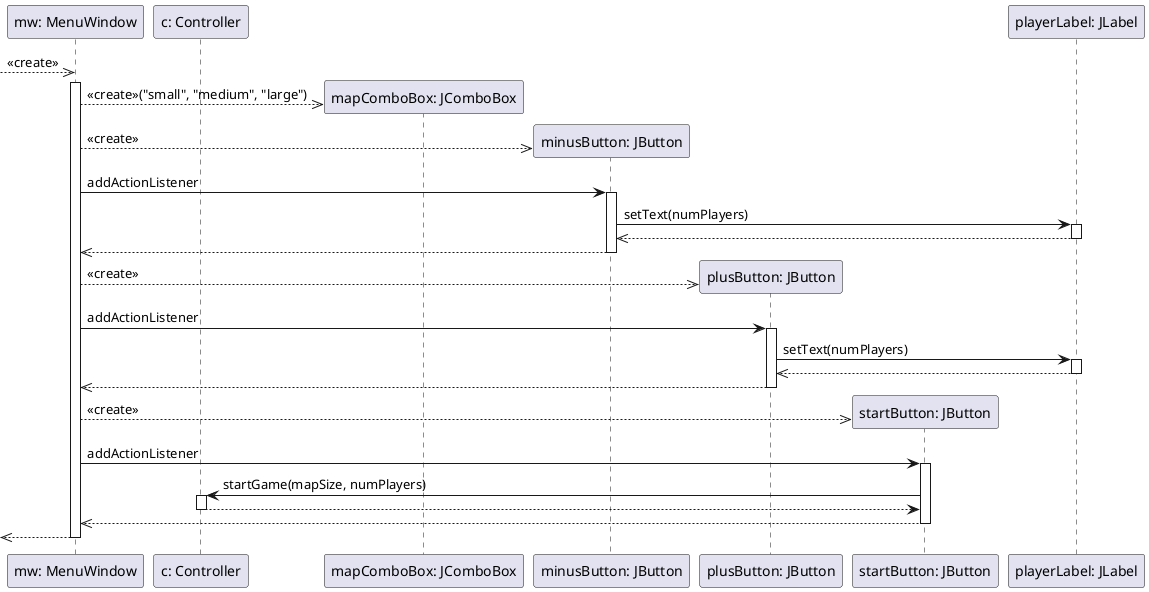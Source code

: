 @startuml
participant MenuWindow as "mw: MenuWindow"
participant Controller as "c: Controller"
participant mapComboBox as "mapComboBox: JComboBox"
participant minusButton as "minusButton: JButton"
participant plusButton as "plusButton: JButton"
participant startButton as "startButton: JButton"
participant playerLabel as "playerLabel: JLabel"
create MenuWindow
-->> MenuWindow : <<create>>
activate MenuWindow
create mapComboBox
MenuWindow -->> mapComboBox : <<create>>("small", "medium", "large")
create minusButton
MenuWindow -->> minusButton : <<create>>
MenuWindow -> minusButton : addActionListener
activate minusButton
minusButton -> playerLabel : setText(numPlayers)
activate playerLabel
playerLabel -->> minusButton
deactivate playerLabel
minusButton -->> MenuWindow
deactivate minusButton
create plusButton
MenuWindow -->> plusButton : <<create>>
MenuWindow -> plusButton : addActionListener
activate plusButton
plusButton -> playerLabel : setText(numPlayers)
activate playerLabel
playerLabel -->> plusButton
deactivate playerLabel
plusButton -->> MenuWindow
deactivate plusButton
create startButton
MenuWindow -->> startButton : <<create>>
MenuWindow -> startButton : addActionListener
activate startButton
startButton -> Controller : startGame(mapSize, numPlayers)
activate Controller
Controller --> startButton
deactivate Controller
startButton -->> MenuWindow
deactivate startButton
<<-- MenuWindow
deactivate MenuWindow
@enduml